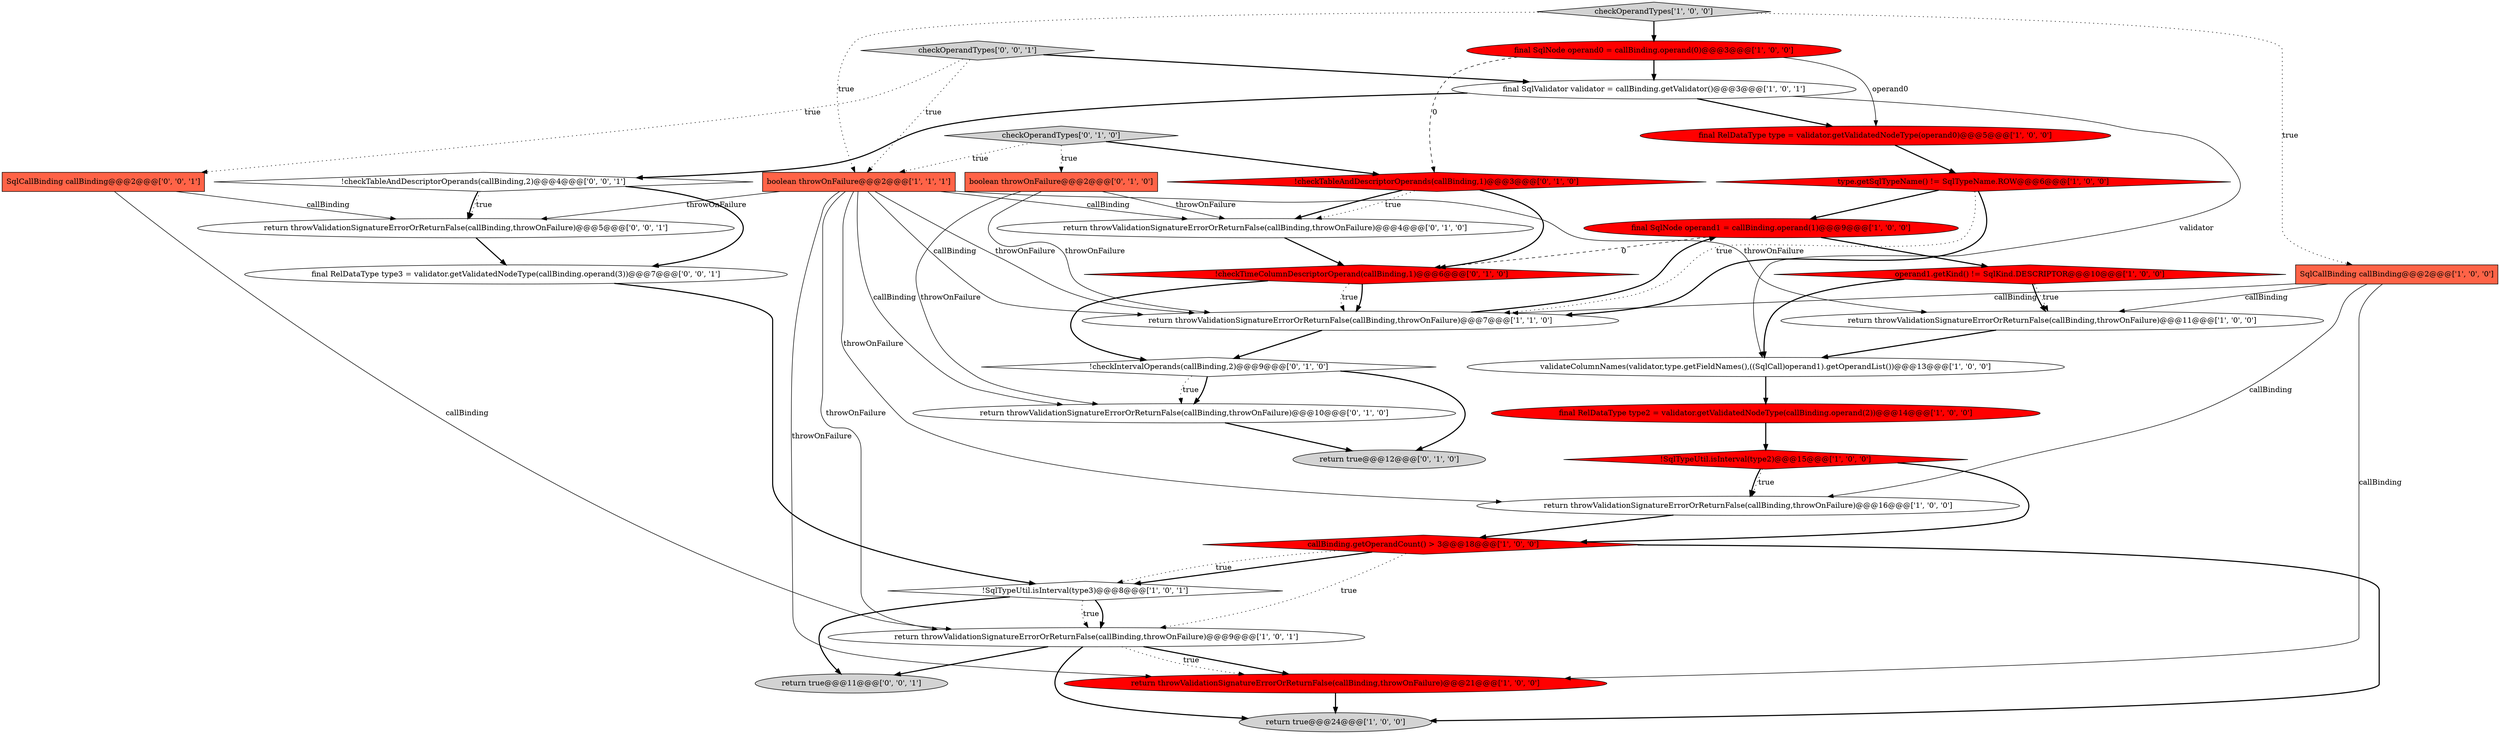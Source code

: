 digraph {
4 [style = filled, label = "return throwValidationSignatureErrorOrReturnFalse(callBinding,throwOnFailure)@@@11@@@['1', '0', '0']", fillcolor = white, shape = ellipse image = "AAA0AAABBB1BBB"];
11 [style = filled, label = "final SqlNode operand1 = callBinding.operand(1)@@@9@@@['1', '0', '0']", fillcolor = red, shape = ellipse image = "AAA1AAABBB1BBB"];
28 [style = filled, label = "final RelDataType type3 = validator.getValidatedNodeType(callBinding.operand(3))@@@7@@@['0', '0', '1']", fillcolor = white, shape = ellipse image = "AAA0AAABBB3BBB"];
19 [style = filled, label = "type.getSqlTypeName() != SqlTypeName.ROW@@@6@@@['1', '0', '0']", fillcolor = red, shape = diamond image = "AAA1AAABBB1BBB"];
18 [style = filled, label = "return true@@@24@@@['1', '0', '0']", fillcolor = lightgray, shape = ellipse image = "AAA0AAABBB1BBB"];
25 [style = filled, label = "!checkIntervalOperands(callBinding,2)@@@9@@@['0', '1', '0']", fillcolor = white, shape = diamond image = "AAA0AAABBB2BBB"];
17 [style = filled, label = "return throwValidationSignatureErrorOrReturnFalse(callBinding,throwOnFailure)@@@21@@@['1', '0', '0']", fillcolor = red, shape = ellipse image = "AAA1AAABBB1BBB"];
5 [style = filled, label = "return throwValidationSignatureErrorOrReturnFalse(callBinding,throwOnFailure)@@@7@@@['1', '1', '0']", fillcolor = white, shape = ellipse image = "AAA0AAABBB1BBB"];
13 [style = filled, label = "final SqlNode operand0 = callBinding.operand(0)@@@3@@@['1', '0', '0']", fillcolor = red, shape = ellipse image = "AAA1AAABBB1BBB"];
2 [style = filled, label = "return throwValidationSignatureErrorOrReturnFalse(callBinding,throwOnFailure)@@@16@@@['1', '0', '0']", fillcolor = white, shape = ellipse image = "AAA0AAABBB1BBB"];
3 [style = filled, label = "!SqlTypeUtil.isInterval(type3)@@@8@@@['1', '0', '1']", fillcolor = white, shape = diamond image = "AAA0AAABBB1BBB"];
26 [style = filled, label = "return throwValidationSignatureErrorOrReturnFalse(callBinding,throwOnFailure)@@@10@@@['0', '1', '0']", fillcolor = white, shape = ellipse image = "AAA0AAABBB2BBB"];
20 [style = filled, label = "return throwValidationSignatureErrorOrReturnFalse(callBinding,throwOnFailure)@@@4@@@['0', '1', '0']", fillcolor = white, shape = ellipse image = "AAA0AAABBB2BBB"];
12 [style = filled, label = "operand1.getKind() != SqlKind.DESCRIPTOR@@@10@@@['1', '0', '0']", fillcolor = red, shape = diamond image = "AAA1AAABBB1BBB"];
6 [style = filled, label = "validateColumnNames(validator,type.getFieldNames(),((SqlCall)operand1).getOperandList())@@@13@@@['1', '0', '0']", fillcolor = white, shape = ellipse image = "AAA0AAABBB1BBB"];
0 [style = filled, label = "!SqlTypeUtil.isInterval(type2)@@@15@@@['1', '0', '0']", fillcolor = red, shape = diamond image = "AAA1AAABBB1BBB"];
23 [style = filled, label = "!checkTimeColumnDescriptorOperand(callBinding,1)@@@6@@@['0', '1', '0']", fillcolor = red, shape = diamond image = "AAA1AAABBB2BBB"];
7 [style = filled, label = "final RelDataType type = validator.getValidatedNodeType(operand0)@@@5@@@['1', '0', '0']", fillcolor = red, shape = ellipse image = "AAA1AAABBB1BBB"];
27 [style = filled, label = "checkOperandTypes['0', '1', '0']", fillcolor = lightgray, shape = diamond image = "AAA0AAABBB2BBB"];
21 [style = filled, label = "boolean throwOnFailure@@@2@@@['0', '1', '0']", fillcolor = tomato, shape = box image = "AAA0AAABBB2BBB"];
14 [style = filled, label = "return throwValidationSignatureErrorOrReturnFalse(callBinding,throwOnFailure)@@@9@@@['1', '0', '1']", fillcolor = white, shape = ellipse image = "AAA0AAABBB1BBB"];
24 [style = filled, label = "return true@@@12@@@['0', '1', '0']", fillcolor = lightgray, shape = ellipse image = "AAA0AAABBB2BBB"];
15 [style = filled, label = "final RelDataType type2 = validator.getValidatedNodeType(callBinding.operand(2))@@@14@@@['1', '0', '0']", fillcolor = red, shape = ellipse image = "AAA1AAABBB1BBB"];
22 [style = filled, label = "!checkTableAndDescriptorOperands(callBinding,1)@@@3@@@['0', '1', '0']", fillcolor = red, shape = diamond image = "AAA1AAABBB2BBB"];
1 [style = filled, label = "checkOperandTypes['1', '0', '0']", fillcolor = lightgray, shape = diamond image = "AAA0AAABBB1BBB"];
29 [style = filled, label = "return throwValidationSignatureErrorOrReturnFalse(callBinding,throwOnFailure)@@@5@@@['0', '0', '1']", fillcolor = white, shape = ellipse image = "AAA0AAABBB3BBB"];
30 [style = filled, label = "!checkTableAndDescriptorOperands(callBinding,2)@@@4@@@['0', '0', '1']", fillcolor = white, shape = diamond image = "AAA0AAABBB3BBB"];
10 [style = filled, label = "final SqlValidator validator = callBinding.getValidator()@@@3@@@['1', '0', '1']", fillcolor = white, shape = ellipse image = "AAA0AAABBB1BBB"];
32 [style = filled, label = "return true@@@11@@@['0', '0', '1']", fillcolor = lightgray, shape = ellipse image = "AAA0AAABBB3BBB"];
8 [style = filled, label = "SqlCallBinding callBinding@@@2@@@['1', '0', '0']", fillcolor = tomato, shape = box image = "AAA0AAABBB1BBB"];
31 [style = filled, label = "SqlCallBinding callBinding@@@2@@@['0', '0', '1']", fillcolor = tomato, shape = box image = "AAA0AAABBB3BBB"];
9 [style = filled, label = "boolean throwOnFailure@@@2@@@['1', '1', '1']", fillcolor = tomato, shape = box image = "AAA0AAABBB1BBB"];
33 [style = filled, label = "checkOperandTypes['0', '0', '1']", fillcolor = lightgray, shape = diamond image = "AAA0AAABBB3BBB"];
16 [style = filled, label = "callBinding.getOperandCount() > 3@@@18@@@['1', '0', '0']", fillcolor = red, shape = diamond image = "AAA1AAABBB1BBB"];
9->20 [style = solid, label="callBinding"];
13->10 [style = bold, label=""];
16->3 [style = bold, label=""];
13->7 [style = solid, label="operand0"];
0->16 [style = bold, label=""];
23->25 [style = bold, label=""];
21->26 [style = solid, label="throwOnFailure"];
9->17 [style = solid, label="throwOnFailure"];
16->18 [style = bold, label=""];
23->5 [style = bold, label=""];
9->14 [style = solid, label="throwOnFailure"];
31->14 [style = solid, label="callBinding"];
8->2 [style = solid, label="callBinding"];
4->6 [style = bold, label=""];
0->2 [style = bold, label=""];
3->14 [style = bold, label=""];
23->5 [style = dotted, label="true"];
8->4 [style = solid, label="callBinding"];
9->29 [style = solid, label="throwOnFailure"];
9->2 [style = solid, label="throwOnFailure"];
19->11 [style = bold, label=""];
21->5 [style = solid, label="throwOnFailure"];
11->12 [style = bold, label=""];
14->17 [style = bold, label=""];
33->10 [style = bold, label=""];
27->21 [style = dotted, label="true"];
33->9 [style = dotted, label="true"];
11->23 [style = dashed, label="0"];
9->4 [style = solid, label="throwOnFailure"];
26->24 [style = bold, label=""];
12->6 [style = bold, label=""];
27->22 [style = bold, label=""];
10->7 [style = bold, label=""];
1->13 [style = bold, label=""];
22->23 [style = bold, label=""];
30->29 [style = bold, label=""];
16->3 [style = dotted, label="true"];
6->15 [style = bold, label=""];
5->25 [style = bold, label=""];
3->14 [style = dotted, label="true"];
29->28 [style = bold, label=""];
9->26 [style = solid, label="callBinding"];
19->5 [style = bold, label=""];
25->24 [style = bold, label=""];
14->17 [style = dotted, label="true"];
30->29 [style = dotted, label="true"];
30->28 [style = bold, label=""];
22->20 [style = dotted, label="true"];
20->23 [style = bold, label=""];
9->5 [style = solid, label="callBinding"];
12->4 [style = bold, label=""];
22->20 [style = bold, label=""];
27->9 [style = dotted, label="true"];
9->5 [style = solid, label="throwOnFailure"];
15->0 [style = bold, label=""];
1->9 [style = dotted, label="true"];
25->26 [style = bold, label=""];
16->14 [style = dotted, label="true"];
1->8 [style = dotted, label="true"];
19->5 [style = dotted, label="true"];
31->29 [style = solid, label="callBinding"];
8->17 [style = solid, label="callBinding"];
14->18 [style = bold, label=""];
5->11 [style = bold, label=""];
12->4 [style = dotted, label="true"];
28->3 [style = bold, label=""];
0->2 [style = dotted, label="true"];
10->6 [style = solid, label="validator"];
3->32 [style = bold, label=""];
21->20 [style = solid, label="throwOnFailure"];
14->32 [style = bold, label=""];
7->19 [style = bold, label=""];
33->31 [style = dotted, label="true"];
8->5 [style = solid, label="callBinding"];
10->30 [style = bold, label=""];
25->26 [style = dotted, label="true"];
17->18 [style = bold, label=""];
13->22 [style = dashed, label="0"];
2->16 [style = bold, label=""];
}
